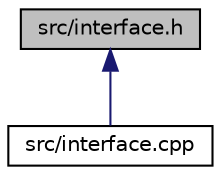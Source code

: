 digraph "src/interface.h"
{
 // LATEX_PDF_SIZE
  edge [fontname="Helvetica",fontsize="10",labelfontname="Helvetica",labelfontsize="10"];
  node [fontname="Helvetica",fontsize="10",shape=record];
  Node1 [label="src/interface.h",height=0.2,width=0.4,color="black", fillcolor="grey75", style="filled", fontcolor="black",tooltip="This file represents a different interface options and their settings (BLE, WIFI, Serial)."];
  Node1 -> Node2 [dir="back",color="midnightblue",fontsize="10",style="solid"];
  Node2 [label="src/interface.cpp",height=0.2,width=0.4,color="black", fillcolor="white", style="filled",URL="$interface_8cpp.html",tooltip="Definitions for interface.h."];
}
